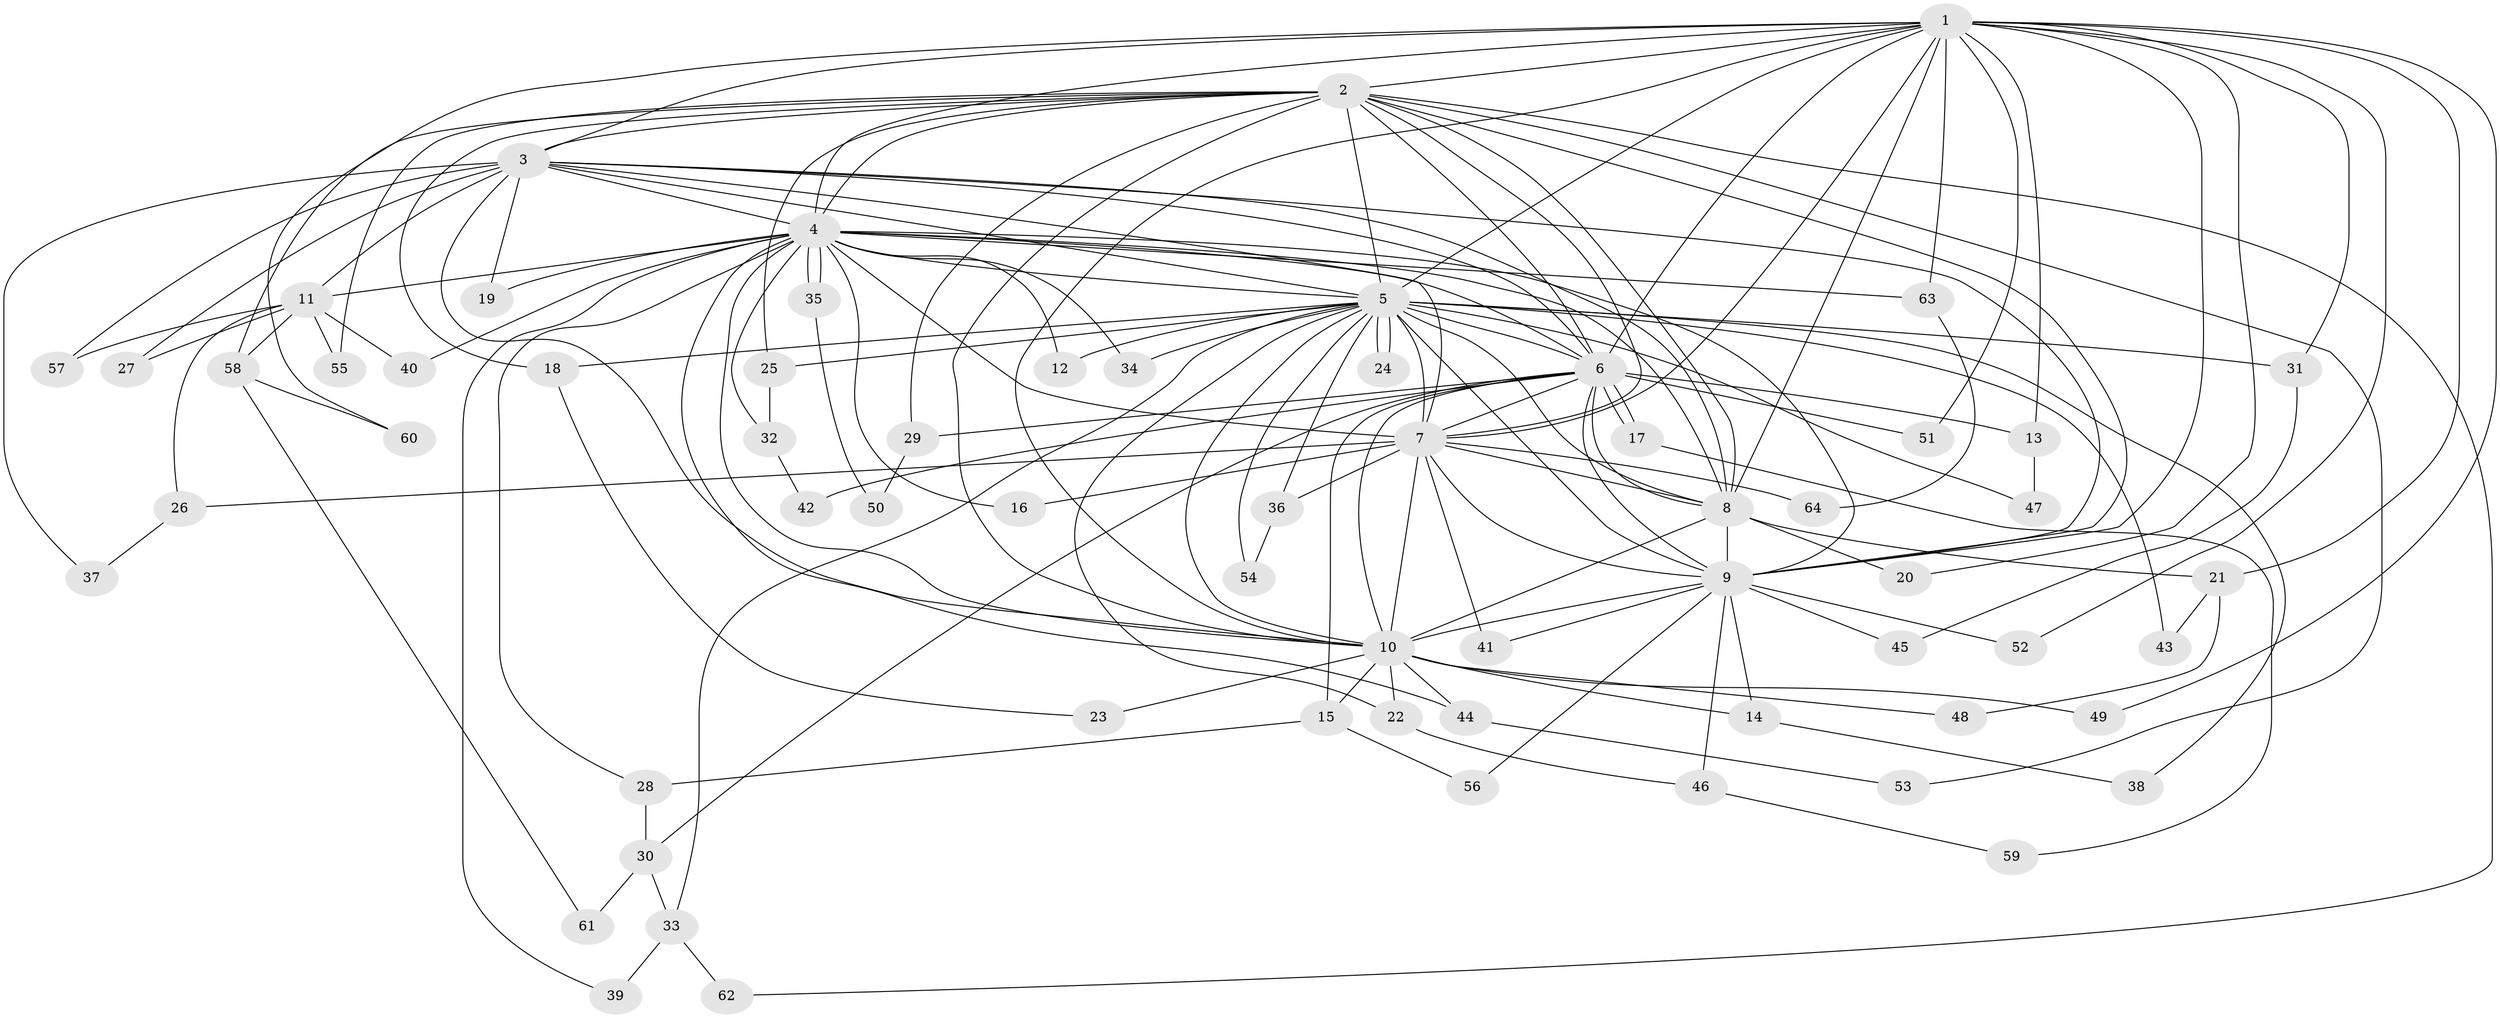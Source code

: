 // Generated by graph-tools (version 1.1) at 2025/01/03/09/25 03:01:34]
// undirected, 64 vertices, 153 edges
graph export_dot {
graph [start="1"]
  node [color=gray90,style=filled];
  1;
  2;
  3;
  4;
  5;
  6;
  7;
  8;
  9;
  10;
  11;
  12;
  13;
  14;
  15;
  16;
  17;
  18;
  19;
  20;
  21;
  22;
  23;
  24;
  25;
  26;
  27;
  28;
  29;
  30;
  31;
  32;
  33;
  34;
  35;
  36;
  37;
  38;
  39;
  40;
  41;
  42;
  43;
  44;
  45;
  46;
  47;
  48;
  49;
  50;
  51;
  52;
  53;
  54;
  55;
  56;
  57;
  58;
  59;
  60;
  61;
  62;
  63;
  64;
  1 -- 2;
  1 -- 3;
  1 -- 4;
  1 -- 5;
  1 -- 6;
  1 -- 7;
  1 -- 8;
  1 -- 9;
  1 -- 10;
  1 -- 13;
  1 -- 20;
  1 -- 21;
  1 -- 31;
  1 -- 49;
  1 -- 51;
  1 -- 52;
  1 -- 60;
  1 -- 63;
  2 -- 3;
  2 -- 4;
  2 -- 5;
  2 -- 6;
  2 -- 7;
  2 -- 8;
  2 -- 9;
  2 -- 10;
  2 -- 18;
  2 -- 25;
  2 -- 29;
  2 -- 53;
  2 -- 55;
  2 -- 58;
  2 -- 62;
  3 -- 4;
  3 -- 5;
  3 -- 6;
  3 -- 7;
  3 -- 8;
  3 -- 9;
  3 -- 10;
  3 -- 11;
  3 -- 19;
  3 -- 27;
  3 -- 37;
  3 -- 57;
  4 -- 5;
  4 -- 6;
  4 -- 7;
  4 -- 8;
  4 -- 9;
  4 -- 10;
  4 -- 11;
  4 -- 12;
  4 -- 16;
  4 -- 19;
  4 -- 28;
  4 -- 32;
  4 -- 34;
  4 -- 35;
  4 -- 35;
  4 -- 39;
  4 -- 40;
  4 -- 44;
  4 -- 63;
  5 -- 6;
  5 -- 7;
  5 -- 8;
  5 -- 9;
  5 -- 10;
  5 -- 12;
  5 -- 18;
  5 -- 22;
  5 -- 24;
  5 -- 24;
  5 -- 25;
  5 -- 31;
  5 -- 33;
  5 -- 34;
  5 -- 36;
  5 -- 38;
  5 -- 43;
  5 -- 47;
  5 -- 54;
  6 -- 7;
  6 -- 8;
  6 -- 9;
  6 -- 10;
  6 -- 13;
  6 -- 15;
  6 -- 17;
  6 -- 17;
  6 -- 29;
  6 -- 30;
  6 -- 42;
  6 -- 51;
  7 -- 8;
  7 -- 9;
  7 -- 10;
  7 -- 16;
  7 -- 26;
  7 -- 36;
  7 -- 41;
  7 -- 64;
  8 -- 9;
  8 -- 10;
  8 -- 20;
  8 -- 21;
  9 -- 10;
  9 -- 14;
  9 -- 41;
  9 -- 45;
  9 -- 46;
  9 -- 52;
  9 -- 56;
  10 -- 14;
  10 -- 15;
  10 -- 22;
  10 -- 23;
  10 -- 44;
  10 -- 48;
  10 -- 49;
  11 -- 26;
  11 -- 27;
  11 -- 40;
  11 -- 55;
  11 -- 57;
  11 -- 58;
  13 -- 47;
  14 -- 38;
  15 -- 28;
  15 -- 56;
  17 -- 59;
  18 -- 23;
  21 -- 43;
  21 -- 48;
  22 -- 46;
  25 -- 32;
  26 -- 37;
  28 -- 30;
  29 -- 50;
  30 -- 33;
  30 -- 61;
  31 -- 45;
  32 -- 42;
  33 -- 39;
  33 -- 62;
  35 -- 50;
  36 -- 54;
  44 -- 53;
  46 -- 59;
  58 -- 60;
  58 -- 61;
  63 -- 64;
}
